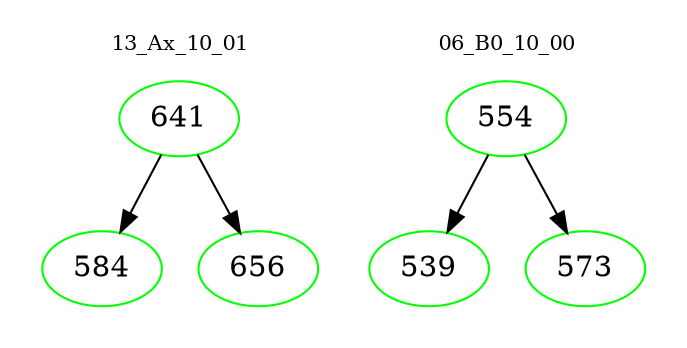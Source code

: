 digraph{
subgraph cluster_0 {
color = white
label = "13_Ax_10_01";
fontsize=10;
T0_641 [label="641", color="green"]
T0_641 -> T0_584 [color="black"]
T0_584 [label="584", color="green"]
T0_641 -> T0_656 [color="black"]
T0_656 [label="656", color="green"]
}
subgraph cluster_1 {
color = white
label = "06_B0_10_00";
fontsize=10;
T1_554 [label="554", color="green"]
T1_554 -> T1_539 [color="black"]
T1_539 [label="539", color="green"]
T1_554 -> T1_573 [color="black"]
T1_573 [label="573", color="green"]
}
}
